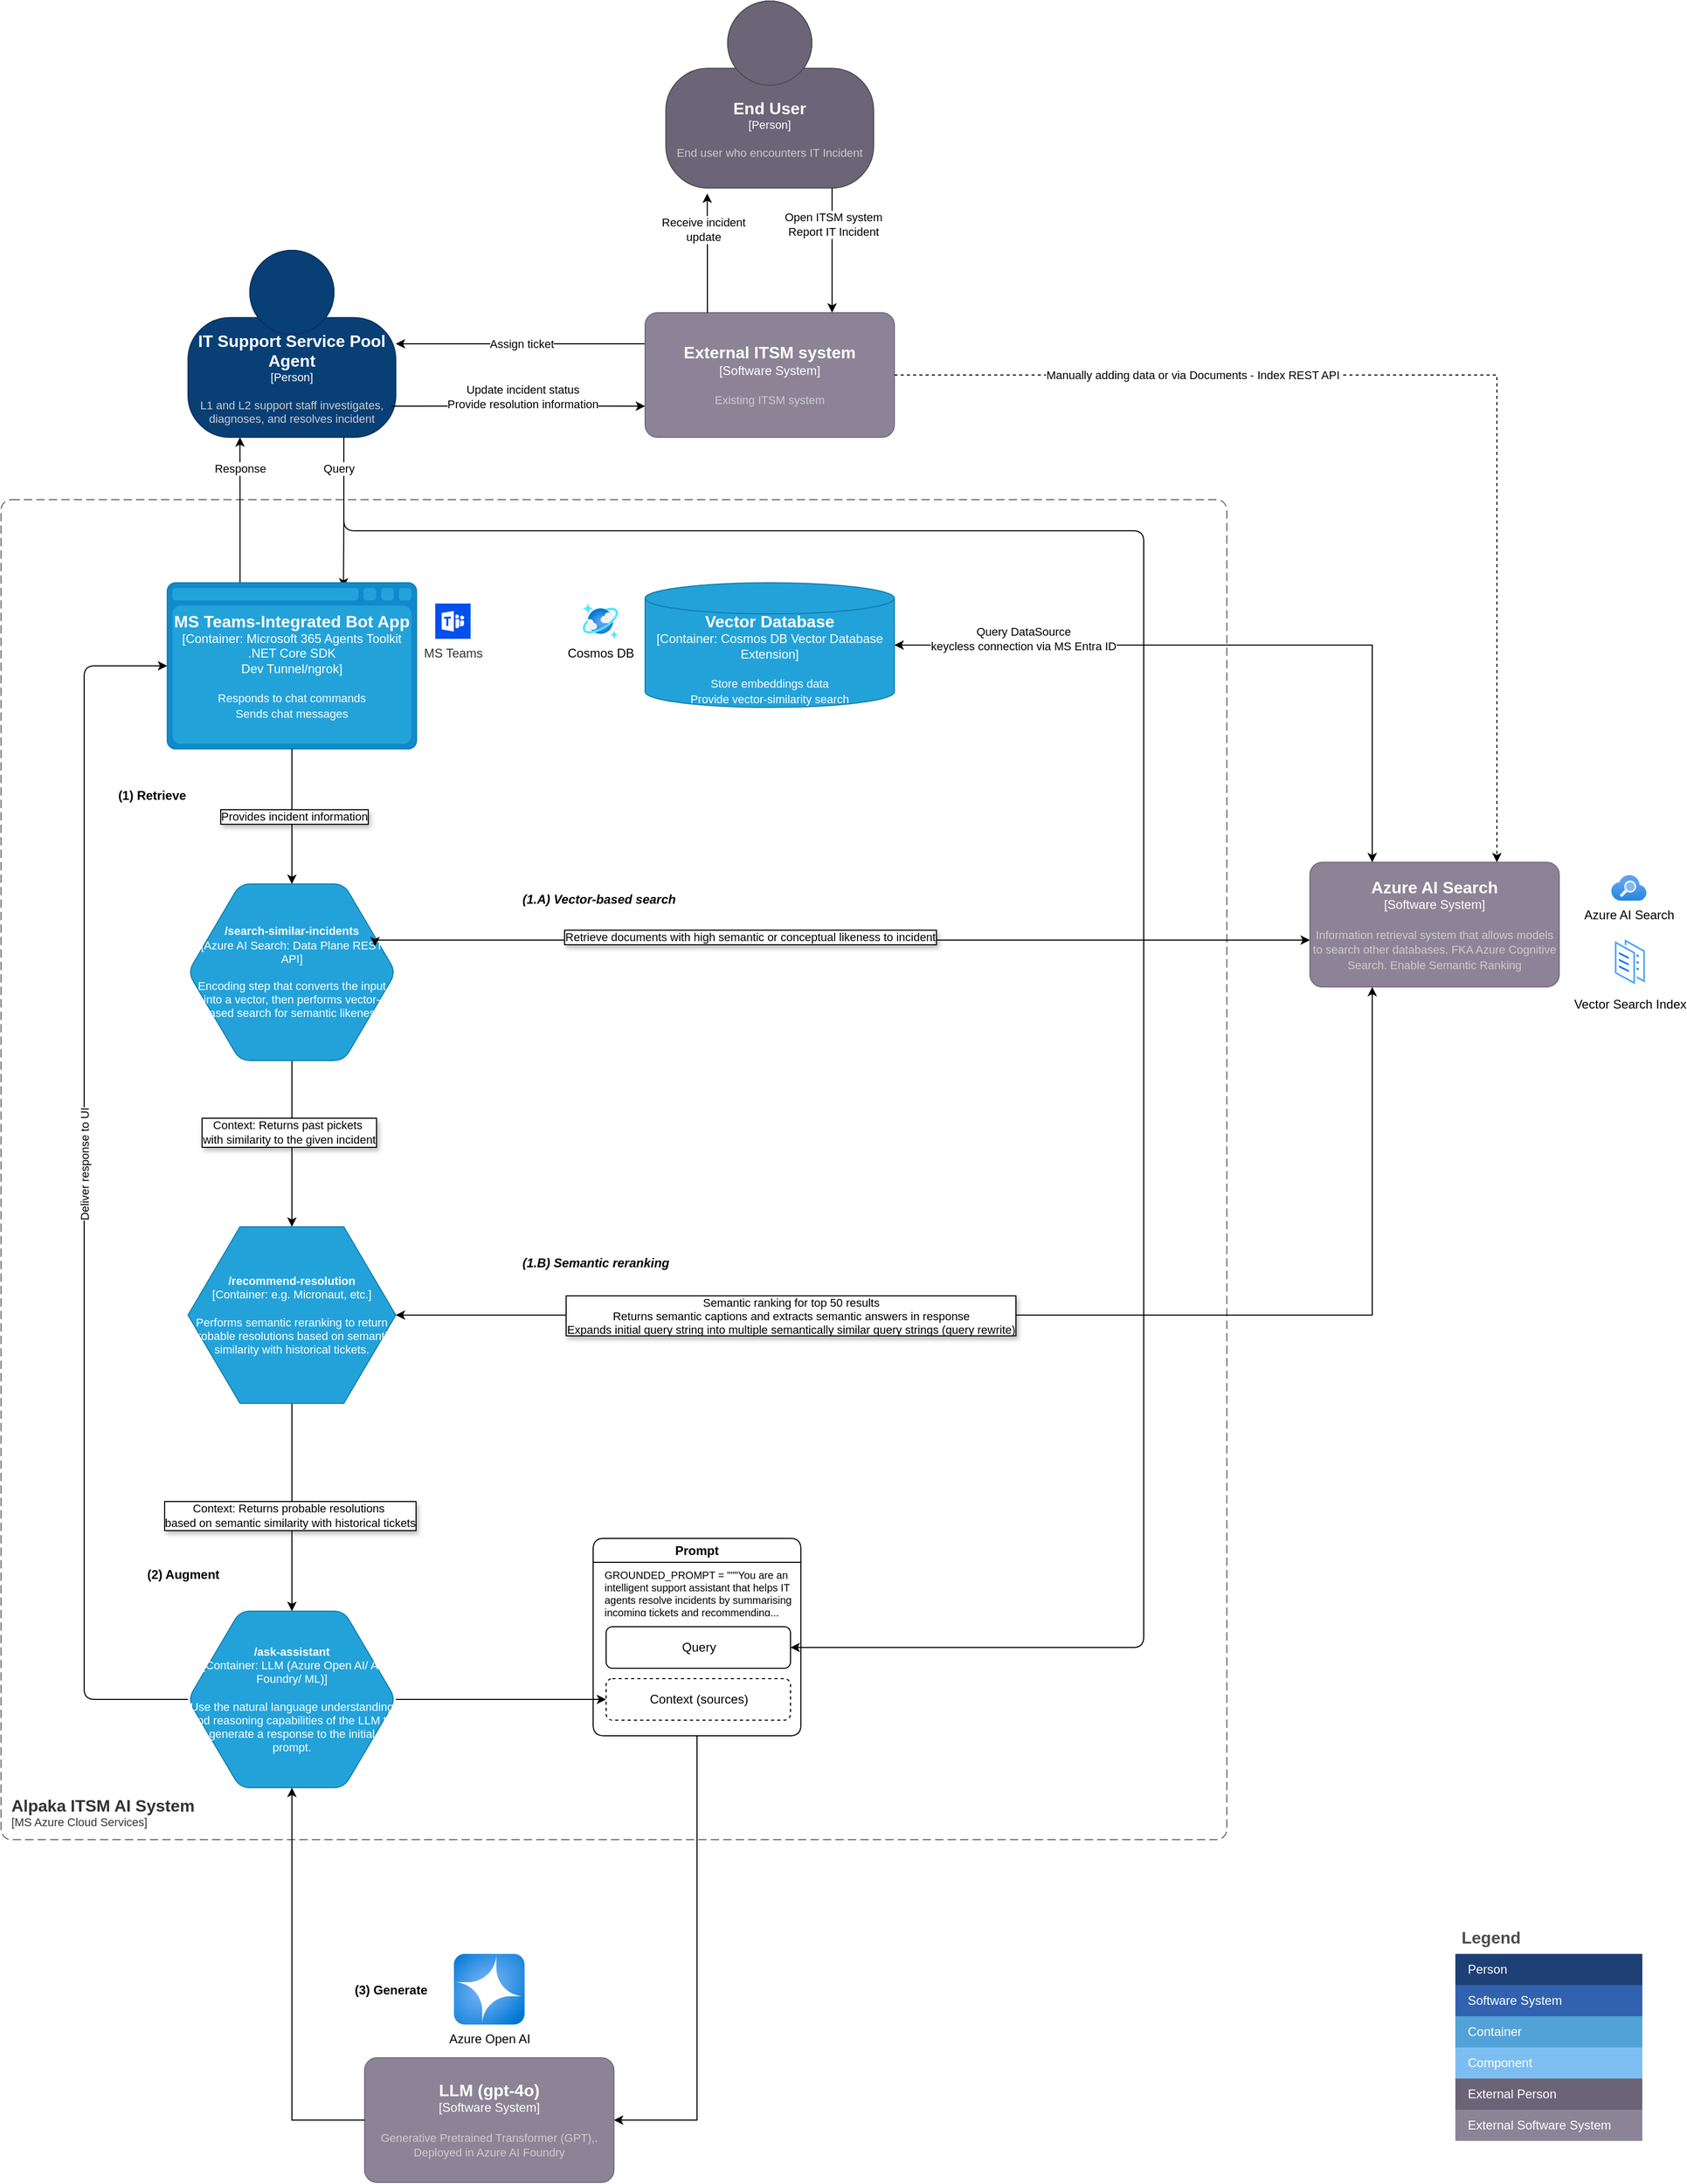 <mxfile version="26.0.16">
  <diagram name="Page-1" id="_qwSPqpQNgEK1Dc-aNBn">
    <mxGraphModel dx="5052" dy="3672" grid="1" gridSize="10" guides="1" tooltips="1" connect="1" arrows="1" fold="1" page="1" pageScale="1" pageWidth="850" pageHeight="1100" math="0" shadow="0">
      <root>
        <mxCell id="0" />
        <mxCell id="1" parent="0" />
        <mxCell id="zeCWQxujLAYkaSgdcuHu-85" style="edgeStyle=orthogonalEdgeStyle;rounded=1;orthogonalLoop=1;jettySize=auto;html=1;exitX=0.75;exitY=1;exitDx=0;exitDy=0;exitPerimeter=0;entryX=1;entryY=0.5;entryDx=0;entryDy=0;curved=0;" edge="1" parent="1" source="7ZpiNb265ts8kYFgGnGn-1" target="zeCWQxujLAYkaSgdcuHu-83">
          <mxGeometry relative="1" as="geometry">
            <Array as="points">
              <mxPoint x="370" y="-530" />
              <mxPoint x="1140" y="-530" />
              <mxPoint x="1140" y="545" />
            </Array>
          </mxGeometry>
        </mxCell>
        <object placeholders="1" c4Name="IT Support Service Pool Agent" c4Type="Person" c4Description="L1 and L2 support staff investigates, diagnoses, and resolves incident" label="&lt;font style=&quot;font-size: 16px&quot;&gt;&lt;b&gt;%c4Name%&lt;/b&gt;&lt;/font&gt;&lt;div&gt;[%c4Type%]&lt;/div&gt;&lt;br&gt;&lt;div&gt;&lt;font style=&quot;font-size: 11px&quot;&gt;&lt;font color=&quot;#cccccc&quot;&gt;%c4Description%&lt;/font&gt;&lt;/div&gt;" id="7ZpiNb265ts8kYFgGnGn-1">
          <mxCell style="html=1;fontSize=11;dashed=0;whiteSpace=wrap;fillColor=#083F75;strokeColor=#06315C;fontColor=#ffffff;shape=mxgraph.c4.person2;align=center;metaEdit=1;points=[[0.5,0,0],[1,0.5,0],[1,0.75,0],[0.75,1,0],[0.5,1,0],[0.25,1,0],[0,0.75,0],[0,0.5,0]];resizable=0;" parent="1" vertex="1">
            <mxGeometry x="220" y="-800" width="200" height="180" as="geometry" />
          </mxCell>
        </object>
        <object placeholders="1" c4Name="End User" c4Type="Person" c4Description="End user who encounters IT Incident" label="&lt;font style=&quot;font-size: 16px&quot;&gt;&lt;b&gt;%c4Name%&lt;/b&gt;&lt;/font&gt;&lt;div&gt;[%c4Type%]&lt;/div&gt;&lt;br&gt;&lt;div&gt;&lt;font style=&quot;font-size: 11px&quot;&gt;&lt;font color=&quot;#cccccc&quot;&gt;%c4Description%&lt;/font&gt;&lt;/div&gt;" id="7ZpiNb265ts8kYFgGnGn-2">
          <mxCell style="html=1;fontSize=11;dashed=0;whiteSpace=wrap;fillColor=#6C6477;strokeColor=#4D4D4D;fontColor=#ffffff;shape=mxgraph.c4.person2;align=center;metaEdit=1;points=[[0.5,0,0],[1,0.5,0],[1,0.75,0],[0.75,1,0],[0.5,1,0],[0.25,1,0],[0,0.75,0],[0,0.5,0]];resizable=0;" parent="1" vertex="1">
            <mxGeometry x="680" y="-1040" width="200" height="180" as="geometry" />
          </mxCell>
        </object>
        <mxCell id="7ZpiNb265ts8kYFgGnGn-3" value="Legend" style="shape=table;startSize=30;container=1;collapsible=0;childLayout=tableLayout;fontSize=16;align=left;verticalAlign=top;fillColor=none;strokeColor=none;fontColor=#4D4D4D;fontStyle=1;spacingLeft=6;spacing=0;resizable=0;" parent="1" vertex="1">
          <mxGeometry x="1440" y="810" width="180" height="210" as="geometry" />
        </mxCell>
        <mxCell id="7ZpiNb265ts8kYFgGnGn-4" value="" style="shape=tableRow;horizontal=0;startSize=0;swimlaneHead=0;swimlaneBody=0;strokeColor=inherit;top=0;left=0;bottom=0;right=0;collapsible=0;dropTarget=0;fillColor=none;points=[[0,0.5],[1,0.5]];portConstraint=eastwest;fontSize=12;" parent="7ZpiNb265ts8kYFgGnGn-3" vertex="1">
          <mxGeometry y="30" width="180" height="30" as="geometry" />
        </mxCell>
        <mxCell id="7ZpiNb265ts8kYFgGnGn-5" value="Person" style="shape=partialRectangle;html=1;whiteSpace=wrap;connectable=0;strokeColor=inherit;overflow=hidden;fillColor=#1E4074;top=0;left=0;bottom=0;right=0;pointerEvents=1;fontSize=12;align=left;fontColor=#FFFFFF;gradientColor=none;spacingLeft=10;spacingRight=4;" parent="7ZpiNb265ts8kYFgGnGn-4" vertex="1">
          <mxGeometry width="180" height="30" as="geometry">
            <mxRectangle width="180" height="30" as="alternateBounds" />
          </mxGeometry>
        </mxCell>
        <mxCell id="7ZpiNb265ts8kYFgGnGn-6" value="" style="shape=tableRow;horizontal=0;startSize=0;swimlaneHead=0;swimlaneBody=0;strokeColor=inherit;top=0;left=0;bottom=0;right=0;collapsible=0;dropTarget=0;fillColor=none;points=[[0,0.5],[1,0.5]];portConstraint=eastwest;fontSize=12;" parent="7ZpiNb265ts8kYFgGnGn-3" vertex="1">
          <mxGeometry y="60" width="180" height="30" as="geometry" />
        </mxCell>
        <mxCell id="7ZpiNb265ts8kYFgGnGn-7" value="Software System" style="shape=partialRectangle;html=1;whiteSpace=wrap;connectable=0;strokeColor=inherit;overflow=hidden;fillColor=#3162AF;top=0;left=0;bottom=0;right=0;pointerEvents=1;fontSize=12;align=left;fontColor=#FFFFFF;gradientColor=none;spacingLeft=10;spacingRight=4;" parent="7ZpiNb265ts8kYFgGnGn-6" vertex="1">
          <mxGeometry width="180" height="30" as="geometry">
            <mxRectangle width="180" height="30" as="alternateBounds" />
          </mxGeometry>
        </mxCell>
        <mxCell id="7ZpiNb265ts8kYFgGnGn-8" value="" style="shape=tableRow;horizontal=0;startSize=0;swimlaneHead=0;swimlaneBody=0;strokeColor=inherit;top=0;left=0;bottom=0;right=0;collapsible=0;dropTarget=0;fillColor=none;points=[[0,0.5],[1,0.5]];portConstraint=eastwest;fontSize=12;" parent="7ZpiNb265ts8kYFgGnGn-3" vertex="1">
          <mxGeometry y="90" width="180" height="30" as="geometry" />
        </mxCell>
        <mxCell id="7ZpiNb265ts8kYFgGnGn-9" value="Container" style="shape=partialRectangle;html=1;whiteSpace=wrap;connectable=0;strokeColor=inherit;overflow=hidden;fillColor=#52a2d8;top=0;left=0;bottom=0;right=0;pointerEvents=1;fontSize=12;align=left;fontColor=#FFFFFF;gradientColor=none;spacingLeft=10;spacingRight=4;" parent="7ZpiNb265ts8kYFgGnGn-8" vertex="1">
          <mxGeometry width="180" height="30" as="geometry">
            <mxRectangle width="180" height="30" as="alternateBounds" />
          </mxGeometry>
        </mxCell>
        <mxCell id="7ZpiNb265ts8kYFgGnGn-10" value="" style="shape=tableRow;horizontal=0;startSize=0;swimlaneHead=0;swimlaneBody=0;strokeColor=inherit;top=0;left=0;bottom=0;right=0;collapsible=0;dropTarget=0;fillColor=none;points=[[0,0.5],[1,0.5]];portConstraint=eastwest;fontSize=12;" parent="7ZpiNb265ts8kYFgGnGn-3" vertex="1">
          <mxGeometry y="120" width="180" height="30" as="geometry" />
        </mxCell>
        <mxCell id="7ZpiNb265ts8kYFgGnGn-11" value="Component" style="shape=partialRectangle;html=1;whiteSpace=wrap;connectable=0;strokeColor=inherit;overflow=hidden;fillColor=#7dbef2;top=0;left=0;bottom=0;right=0;pointerEvents=1;fontSize=12;align=left;fontColor=#FFFFFF;gradientColor=none;spacingLeft=10;spacingRight=4;" parent="7ZpiNb265ts8kYFgGnGn-10" vertex="1">
          <mxGeometry width="180" height="30" as="geometry">
            <mxRectangle width="180" height="30" as="alternateBounds" />
          </mxGeometry>
        </mxCell>
        <mxCell id="7ZpiNb265ts8kYFgGnGn-12" value="" style="shape=tableRow;horizontal=0;startSize=0;swimlaneHead=0;swimlaneBody=0;strokeColor=inherit;top=0;left=0;bottom=0;right=0;collapsible=0;dropTarget=0;fillColor=none;points=[[0,0.5],[1,0.5]];portConstraint=eastwest;fontSize=12;" parent="7ZpiNb265ts8kYFgGnGn-3" vertex="1">
          <mxGeometry y="150" width="180" height="30" as="geometry" />
        </mxCell>
        <mxCell id="7ZpiNb265ts8kYFgGnGn-13" value="External Person" style="shape=partialRectangle;html=1;whiteSpace=wrap;connectable=0;strokeColor=inherit;overflow=hidden;fillColor=#6b6477;top=0;left=0;bottom=0;right=0;pointerEvents=1;fontSize=12;align=left;fontColor=#FFFFFF;gradientColor=none;spacingLeft=10;spacingRight=4;" parent="7ZpiNb265ts8kYFgGnGn-12" vertex="1">
          <mxGeometry width="180" height="30" as="geometry">
            <mxRectangle width="180" height="30" as="alternateBounds" />
          </mxGeometry>
        </mxCell>
        <mxCell id="7ZpiNb265ts8kYFgGnGn-14" value="" style="shape=tableRow;horizontal=0;startSize=0;swimlaneHead=0;swimlaneBody=0;strokeColor=inherit;top=0;left=0;bottom=0;right=0;collapsible=0;dropTarget=0;fillColor=none;points=[[0,0.5],[1,0.5]];portConstraint=eastwest;fontSize=12;" parent="7ZpiNb265ts8kYFgGnGn-3" vertex="1">
          <mxGeometry y="180" width="180" height="30" as="geometry" />
        </mxCell>
        <mxCell id="7ZpiNb265ts8kYFgGnGn-15" value="External Software System" style="shape=partialRectangle;html=1;whiteSpace=wrap;connectable=0;strokeColor=inherit;overflow=hidden;fillColor=#8b8496;top=0;left=0;bottom=0;right=0;pointerEvents=1;fontSize=12;align=left;fontColor=#FFFFFF;gradientColor=none;spacingLeft=10;spacingRight=4;" parent="7ZpiNb265ts8kYFgGnGn-14" vertex="1">
          <mxGeometry width="180" height="30" as="geometry">
            <mxRectangle width="180" height="30" as="alternateBounds" />
          </mxGeometry>
        </mxCell>
        <object placeholders="1" c4Name="Alpaka ITSM AI System" c4Type="SystemScopeBoundary" c4Application="MS Azure Cloud Services" label="&lt;font style=&quot;font-size: 16px&quot;&gt;&lt;b&gt;&lt;div style=&quot;text-align: left&quot;&gt;%c4Name%&lt;/div&gt;&lt;/b&gt;&lt;/font&gt;&lt;div style=&quot;text-align: left&quot;&gt;[%c4Application%]&lt;/div&gt;" id="7ZpiNb265ts8kYFgGnGn-17">
          <mxCell style="rounded=1;fontSize=11;whiteSpace=wrap;html=1;dashed=1;arcSize=20;fillColor=none;strokeColor=#666666;fontColor=#333333;labelBackgroundColor=none;align=left;verticalAlign=bottom;labelBorderColor=none;spacingTop=0;spacing=10;dashPattern=8 4;metaEdit=1;rotatable=0;perimeter=rectanglePerimeter;noLabel=0;labelPadding=0;allowArrows=0;connectable=0;expand=0;recursiveResize=0;editable=1;pointerEvents=0;absoluteArcSize=1;points=[[0.25,0,0],[0.5,0,0],[0.75,0,0],[1,0.25,0],[1,0.5,0],[1,0.75,0],[0.75,1,0],[0.5,1,0],[0.25,1,0],[0,0.75,0],[0,0.5,0],[0,0.25,0]];" parent="1" vertex="1">
            <mxGeometry x="40" y="-560" width="1180" height="1290" as="geometry" />
          </mxCell>
        </object>
        <mxCell id="zeCWQxujLAYkaSgdcuHu-9" style="edgeStyle=orthogonalEdgeStyle;rounded=0;orthogonalLoop=1;jettySize=auto;html=1;exitX=0;exitY=0.25;exitDx=0;exitDy=0;exitPerimeter=0;" edge="1" parent="1" source="7ZpiNb265ts8kYFgGnGn-18" target="7ZpiNb265ts8kYFgGnGn-1">
          <mxGeometry relative="1" as="geometry" />
        </mxCell>
        <mxCell id="zeCWQxujLAYkaSgdcuHu-11" value="Assign ticket" style="edgeLabel;html=1;align=center;verticalAlign=middle;resizable=0;points=[];" vertex="1" connectable="0" parent="zeCWQxujLAYkaSgdcuHu-9">
          <mxGeometry x="-0.347" y="1" relative="1" as="geometry">
            <mxPoint x="-41" y="-1" as="offset" />
          </mxGeometry>
        </mxCell>
        <object placeholders="1" c4Name="External ITSM system" c4Type="Software System" c4Description="Existing ITSM system" label="&lt;font style=&quot;font-size: 16px&quot;&gt;&lt;b&gt;%c4Name%&lt;/b&gt;&lt;/font&gt;&lt;div&gt;[%c4Type%]&lt;/div&gt;&lt;br&gt;&lt;div&gt;&lt;font style=&quot;font-size: 11px&quot;&gt;&lt;font color=&quot;#cccccc&quot;&gt;%c4Description%&lt;/font&gt;&lt;/div&gt;" id="7ZpiNb265ts8kYFgGnGn-18">
          <mxCell style="rounded=1;whiteSpace=wrap;html=1;labelBackgroundColor=none;fillColor=#8C8496;fontColor=#ffffff;align=center;arcSize=10;strokeColor=#736782;metaEdit=1;resizable=0;points=[[0.25,0,0],[0.5,0,0],[0.75,0,0],[1,0.25,0],[1,0.5,0],[1,0.75,0],[0.75,1,0],[0.5,1,0],[0.25,1,0],[0,0.75,0],[0,0.5,0],[0,0.25,0]];" parent="1" vertex="1">
            <mxGeometry x="660" y="-740" width="240" height="120" as="geometry" />
          </mxCell>
        </object>
        <mxCell id="zeCWQxujLAYkaSgdcuHu-123" style="edgeStyle=orthogonalEdgeStyle;rounded=0;orthogonalLoop=1;jettySize=auto;html=1;" edge="1" parent="1" source="7ZpiNb265ts8kYFgGnGn-23" target="7ZpiNb265ts8kYFgGnGn-25">
          <mxGeometry relative="1" as="geometry" />
        </mxCell>
        <mxCell id="zeCWQxujLAYkaSgdcuHu-124" value="Context: Returns past pickets&amp;nbsp;&lt;br&gt;with similarity to the given incident" style="edgeLabel;align=center;verticalAlign=middle;resizable=0;points=[];labelBorderColor=default;spacing=0;labelPadding=0;html=1;spacingTop=0;textShadow=1;" vertex="1" connectable="0" parent="zeCWQxujLAYkaSgdcuHu-123">
          <mxGeometry x="-0.146" y="-3" relative="1" as="geometry">
            <mxPoint as="offset" />
          </mxGeometry>
        </mxCell>
        <object placeholders="1" c4Name="/search-similar-incidents" c4Type="Azure AI Search" c4Technology="Data Plane REST API" c4Description="Encoding step that converts the input into a vector, then performs vector-based search for semantic likeness" label="&lt;font&gt;&lt;b&gt;%c4Name%&lt;/b&gt;&lt;/font&gt;&lt;div&gt;[%c4Type%:&amp;nbsp;%c4Technology%]&lt;/div&gt;&lt;br&gt;&lt;div&gt;&lt;font&gt;&lt;font&gt;%c4Description%&lt;/font&gt;&lt;/font&gt;&lt;/div&gt;" id="7ZpiNb265ts8kYFgGnGn-23">
          <mxCell style="shape=hexagon;size=50;perimeter=hexagonPerimeter2;whiteSpace=wrap;html=1;fixedSize=1;rounded=1;labelBackgroundColor=none;fillColor=#23A2D9;fontSize=11;fontColor=#FFFFFF;align=center;strokeColor=#0E7DAD;metaEdit=1;points=[[0.5,0,0],[1,0.25,0],[1,0.5,0],[1,0.75,0],[0.5,1,0],[0,0.75,0],[0,0.5,0],[0,0.25,0]];resizable=0;fixedWidth=0;spacing=2;" parent="1" vertex="1">
            <mxGeometry x="220" y="-190" width="200" height="170" as="geometry" />
          </mxCell>
        </object>
        <mxCell id="zeCWQxujLAYkaSgdcuHu-131" style="edgeStyle=orthogonalEdgeStyle;rounded=0;orthogonalLoop=1;jettySize=auto;html=1;" edge="1" parent="1" source="7ZpiNb265ts8kYFgGnGn-24" target="zeCWQxujLAYkaSgdcuHu-84">
          <mxGeometry relative="1" as="geometry" />
        </mxCell>
        <object placeholders="1" c4Name="/ask-assistant" c4Type="Container" c4Technology="LLM (Azure Open AI/ AI Foundry/ ML)" c4Description="Use the natural language understanding and reasoning capabilities of the LLM to generate a response to the initial prompt." label="&lt;font&gt;&lt;b&gt;%c4Name%&lt;/b&gt;&lt;/font&gt;&lt;div&gt;[%c4Type%:&amp;nbsp;%c4Technology%]&lt;/div&gt;&lt;br&gt;&lt;div&gt;&lt;font&gt;&lt;font&gt;%c4Description%&lt;/font&gt;&lt;/font&gt;&lt;/div&gt;" id="7ZpiNb265ts8kYFgGnGn-24">
          <mxCell style="shape=hexagon;size=50;perimeter=hexagonPerimeter2;whiteSpace=wrap;html=1;fixedSize=1;rounded=1;labelBackgroundColor=none;fillColor=#23A2D9;fontSize=11;fontColor=#FFFFFF;align=center;strokeColor=#0E7DAD;metaEdit=1;points=[[0.5,0,0],[1,0.25,0],[1,0.5,0],[1,0.75,0],[0.5,1,0],[0,0.75,0],[0,0.5,0],[0,0.25,0]];resizable=0;" parent="1" vertex="1">
            <mxGeometry x="220" y="510" width="200" height="170" as="geometry" />
          </mxCell>
        </object>
        <mxCell id="zeCWQxujLAYkaSgdcuHu-125" style="edgeStyle=orthogonalEdgeStyle;rounded=0;orthogonalLoop=1;jettySize=auto;html=1;entryX=0.5;entryY=0;entryDx=0;entryDy=0;entryPerimeter=0;" edge="1" parent="1" source="7ZpiNb265ts8kYFgGnGn-25" target="7ZpiNb265ts8kYFgGnGn-24">
          <mxGeometry relative="1" as="geometry">
            <mxPoint x="320" y="400.0" as="targetPoint" />
          </mxGeometry>
        </mxCell>
        <mxCell id="zeCWQxujLAYkaSgdcuHu-167" value="Context: Returns probable resolutions&amp;nbsp;&lt;div&gt;based on semantic similarity with historical tickets&lt;/div&gt;" style="edgeLabel;html=1;align=center;verticalAlign=middle;resizable=0;points=[];labelBorderColor=default;textShadow=1;" vertex="1" connectable="0" parent="zeCWQxujLAYkaSgdcuHu-125">
          <mxGeometry x="0.082" y="-2" relative="1" as="geometry">
            <mxPoint as="offset" />
          </mxGeometry>
        </mxCell>
        <object placeholders="1" c4Name="/recommend-resolution" c4Type="Container" c4Technology="e.g. Micronaut, etc." c4Description="Performs semantic reranking to return probable resolutions based on semantic similarity with historical tickets." label="&lt;font&gt;&lt;b&gt;%c4Name%&lt;/b&gt;&lt;/font&gt;&lt;div&gt;[%c4Type%:&amp;nbsp;%c4Technology%]&lt;/div&gt;&lt;br&gt;&lt;div&gt;&lt;font&gt;&lt;font&gt;%c4Description%&lt;/font&gt;&lt;/font&gt;&lt;/div&gt;" id="7ZpiNb265ts8kYFgGnGn-25">
          <mxCell style="shape=hexagon;size=50;perimeter=hexagonPerimeter2;whiteSpace=wrap;html=1;fixedSize=1;rounded=1;labelBackgroundColor=none;fillColor=#23A2D9;fontSize=11;fontColor=#FFFFFF;align=center;strokeColor=#0E7DAD;metaEdit=1;points=[[0.5,0,0],[1,0.25,0],[1,0.5,0],[1,0.75,0],[0.5,1,0],[0,0.75,0],[0,0.5,0],[0,0.25,0]];resizable=0;arcSize=0;" parent="1" vertex="1">
            <mxGeometry x="220" y="140" width="200" height="170" as="geometry" />
          </mxCell>
        </object>
        <mxCell id="zeCWQxujLAYkaSgdcuHu-10" style="edgeStyle=orthogonalEdgeStyle;rounded=0;orthogonalLoop=1;jettySize=auto;html=1;exitX=0.98;exitY=0.833;exitDx=0;exitDy=0;exitPerimeter=0;entryX=0;entryY=0.75;entryDx=0;entryDy=0;entryPerimeter=0;" edge="1" parent="1" source="7ZpiNb265ts8kYFgGnGn-1" target="7ZpiNb265ts8kYFgGnGn-18">
          <mxGeometry relative="1" as="geometry" />
        </mxCell>
        <mxCell id="zeCWQxujLAYkaSgdcuHu-12" value="Update incident status&lt;div&gt;Provide resolution information&lt;/div&gt;" style="edgeLabel;html=1;align=center;verticalAlign=middle;resizable=0;points=[];" vertex="1" connectable="0" parent="zeCWQxujLAYkaSgdcuHu-10">
          <mxGeometry x="0.138" y="1" relative="1" as="geometry">
            <mxPoint x="-13" y="-8" as="offset" />
          </mxGeometry>
        </mxCell>
        <mxCell id="zeCWQxujLAYkaSgdcuHu-33" style="edgeStyle=orthogonalEdgeStyle;rounded=0;orthogonalLoop=1;jettySize=auto;html=1;exitX=0.25;exitY=0;exitDx=0;exitDy=0;exitPerimeter=0;entryX=0.199;entryY=1.029;entryDx=0;entryDy=0;entryPerimeter=0;" edge="1" parent="1" source="7ZpiNb265ts8kYFgGnGn-18" target="7ZpiNb265ts8kYFgGnGn-2">
          <mxGeometry relative="1" as="geometry" />
        </mxCell>
        <mxCell id="zeCWQxujLAYkaSgdcuHu-34" value="Receive incident&lt;div&gt;update&lt;/div&gt;" style="edgeLabel;html=1;align=center;verticalAlign=middle;resizable=0;points=[];" vertex="1" connectable="0" parent="zeCWQxujLAYkaSgdcuHu-33">
          <mxGeometry x="0.243" y="1" relative="1" as="geometry">
            <mxPoint x="-3" y="-9" as="offset" />
          </mxGeometry>
        </mxCell>
        <mxCell id="zeCWQxujLAYkaSgdcuHu-47" style="edgeStyle=orthogonalEdgeStyle;rounded=0;orthogonalLoop=1;jettySize=auto;html=1;entryX=0.25;entryY=1;entryDx=0;entryDy=0;entryPerimeter=0;exitX=0.292;exitY=0.013;exitDx=0;exitDy=0;exitPerimeter=0;" edge="1" parent="1" source="zeCWQxujLAYkaSgdcuHu-46" target="7ZpiNb265ts8kYFgGnGn-1">
          <mxGeometry relative="1" as="geometry">
            <mxPoint x="270" y="-629" as="sourcePoint" />
            <Array as="points" />
          </mxGeometry>
        </mxCell>
        <mxCell id="zeCWQxujLAYkaSgdcuHu-50" value="Response" style="edgeLabel;html=1;align=center;verticalAlign=middle;resizable=0;points=[];" vertex="1" connectable="0" parent="zeCWQxujLAYkaSgdcuHu-47">
          <mxGeometry x="0.049" relative="1" as="geometry">
            <mxPoint y="-38" as="offset" />
          </mxGeometry>
        </mxCell>
        <mxCell id="zeCWQxujLAYkaSgdcuHu-48" style="edgeStyle=orthogonalEdgeStyle;rounded=0;orthogonalLoop=1;jettySize=auto;html=1;exitX=0.75;exitY=1;exitDx=0;exitDy=0;exitPerimeter=0;entryX=0.707;entryY=0.029;entryDx=0;entryDy=0;entryPerimeter=0;" edge="1" parent="1" source="7ZpiNb265ts8kYFgGnGn-1" target="zeCWQxujLAYkaSgdcuHu-46">
          <mxGeometry relative="1" as="geometry" />
        </mxCell>
        <mxCell id="zeCWQxujLAYkaSgdcuHu-49" value="Query" style="edgeLabel;html=1;align=center;verticalAlign=middle;resizable=0;points=[];" vertex="1" connectable="0" parent="zeCWQxujLAYkaSgdcuHu-48">
          <mxGeometry x="-0.199" y="1" relative="1" as="geometry">
            <mxPoint x="-6" y="-28" as="offset" />
          </mxGeometry>
        </mxCell>
        <mxCell id="zeCWQxujLAYkaSgdcuHu-54" value="(2&lt;span style=&quot;background-color: transparent; color: light-dark(rgb(0, 0, 0), rgb(255, 255, 255));&quot;&gt;) Augment&lt;/span&gt;" style="text;html=1;align=center;verticalAlign=middle;resizable=0;points=[];autosize=1;strokeColor=none;fillColor=none;fontStyle=1" vertex="1" parent="1">
          <mxGeometry x="170" y="460" width="90" height="30" as="geometry" />
        </mxCell>
        <mxCell id="zeCWQxujLAYkaSgdcuHu-55" value="(3) Generate" style="text;html=1;align=center;verticalAlign=middle;resizable=0;points=[];autosize=1;strokeColor=none;fillColor=none;fontStyle=1" vertex="1" parent="1">
          <mxGeometry x="370" y="860" width="90" height="30" as="geometry" />
        </mxCell>
        <mxCell id="zeCWQxujLAYkaSgdcuHu-56" value="(1) Retrieve" style="text;html=1;align=center;verticalAlign=middle;resizable=0;points=[];autosize=1;strokeColor=none;fillColor=none;fontStyle=1;fontSize=12;" vertex="1" parent="1">
          <mxGeometry x="140" y="-290" width="90" height="30" as="geometry" />
        </mxCell>
        <mxCell id="zeCWQxujLAYkaSgdcuHu-78" value="" style="group" vertex="1" connectable="0" parent="1">
          <mxGeometry x="1300" y="-300" width="310" height="209.12" as="geometry" />
        </mxCell>
        <object placeholders="1" c4Name="Azure AI Search" c4Type="Software System" c4Description="Information retrieval system that allows models to search other databases. FKA Azure Cognitive Search. Enable Semantic Ranking" label="&lt;font style=&quot;font-size: 16px&quot;&gt;&lt;b&gt;%c4Name%&lt;/b&gt;&lt;/font&gt;&lt;div&gt;[%c4Type%]&lt;/div&gt;&lt;br&gt;&lt;div&gt;&lt;font style=&quot;font-size: 11px&quot;&gt;&lt;font color=&quot;#cccccc&quot;&gt;%c4Description%&lt;/font&gt;&lt;/div&gt;" FKA="Azure Cognitive Search" id="zeCWQxujLAYkaSgdcuHu-76">
          <mxCell style="rounded=1;whiteSpace=wrap;html=1;labelBackgroundColor=none;fillColor=#8C8496;fontColor=#ffffff;align=center;arcSize=10;strokeColor=#736782;metaEdit=1;resizable=0;points=[[0.25,0,0],[0.5,0,0],[0.75,0,0],[1,0.25,0],[1,0.5,0],[1,0.75,0],[0.75,1,0],[0.5,1,0],[0.25,1,0],[0,0.75,0],[0,0.5,0],[0,0.25,0]];" vertex="1" parent="zeCWQxujLAYkaSgdcuHu-78">
            <mxGeometry y="89.12" width="240" height="120" as="geometry" />
          </mxCell>
        </object>
        <mxCell id="zeCWQxujLAYkaSgdcuHu-61" value="Azure AI Search" style="image;aspect=fixed;html=1;points=[];align=center;fontSize=12;image=img/lib/azure2/app_services/Search_Services.svg;fillColor=light-dark(rgba(0, 0, 0, 0), #d4d4ff);" vertex="1" parent="zeCWQxujLAYkaSgdcuHu-78">
          <mxGeometry x="290" y="101.52" width="34" height="24.56" as="geometry" />
        </mxCell>
        <mxCell id="zeCWQxujLAYkaSgdcuHu-194" value="Vector Search Index" style="image;aspect=fixed;perimeter=ellipsePerimeter;html=1;align=center;shadow=0;dashed=0;spacingTop=3;image=img/lib/active_directory/documents.svg;" vertex="1" parent="zeCWQxujLAYkaSgdcuHu-78">
          <mxGeometry x="292" y="160.64" width="32" height="48.48" as="geometry" />
        </mxCell>
        <mxCell id="zeCWQxujLAYkaSgdcuHu-94" style="edgeStyle=orthogonalEdgeStyle;rounded=1;orthogonalLoop=1;jettySize=auto;html=1;entryX=0;entryY=0.5;entryDx=0;entryDy=0;entryPerimeter=0;curved=0;" edge="1" parent="1" source="7ZpiNb265ts8kYFgGnGn-24" target="zeCWQxujLAYkaSgdcuHu-46">
          <mxGeometry relative="1" as="geometry">
            <Array as="points">
              <mxPoint x="120" y="595" />
              <mxPoint x="120" y="-400" />
            </Array>
          </mxGeometry>
        </mxCell>
        <mxCell id="zeCWQxujLAYkaSgdcuHu-126" value="Deliver response to UI" style="edgeLabel;html=1;align=center;verticalAlign=middle;resizable=0;points=[];rotation=-90;" vertex="1" connectable="0" parent="zeCWQxujLAYkaSgdcuHu-94">
          <mxGeometry x="-0.151" y="4" relative="1" as="geometry">
            <mxPoint x="4" y="-116" as="offset" />
          </mxGeometry>
        </mxCell>
        <mxCell id="zeCWQxujLAYkaSgdcuHu-99" value="" style="group" vertex="1" connectable="0" parent="1">
          <mxGeometry x="390" y="840" width="240" height="220" as="geometry" />
        </mxCell>
        <mxCell id="zeCWQxujLAYkaSgdcuHu-60" value="Azure Open AI" style="image;aspect=fixed;html=1;points=[];align=center;fontSize=12;image=img/lib/azure2/ai_machine_learning/Azure_OpenAI.svg;" vertex="1" parent="zeCWQxujLAYkaSgdcuHu-99">
          <mxGeometry x="86" width="68" height="68" as="geometry" />
        </mxCell>
        <object placeholders="1" c4Name="LLM (gpt-4o)" c4Type="Software System" c4Description="Generative Pretrained Transformer (GPT),. Deployed in Azure AI Foundry" label="&lt;font style=&quot;font-size: 16px&quot;&gt;&lt;b&gt;%c4Name%&lt;/b&gt;&lt;/font&gt;&lt;div&gt;[%c4Type%]&lt;/div&gt;&lt;br&gt;&lt;div&gt;&lt;font style=&quot;font-size: 11px&quot;&gt;&lt;font color=&quot;#cccccc&quot;&gt;%c4Description%&lt;/font&gt;&lt;/div&gt;" id="zeCWQxujLAYkaSgdcuHu-98">
          <mxCell style="rounded=1;whiteSpace=wrap;html=1;labelBackgroundColor=none;fillColor=#8C8496;fontColor=#ffffff;align=center;arcSize=10;strokeColor=#736782;metaEdit=1;resizable=0;points=[[0.25,0,0],[0.5,0,0],[0.75,0,0],[1,0.25,0],[1,0.5,0],[1,0.75,0],[0.75,1,0],[0.5,1,0],[0.25,1,0],[0,0.75,0],[0,0.5,0],[0,0.25,0]];" vertex="1" parent="zeCWQxujLAYkaSgdcuHu-99">
            <mxGeometry y="100" width="240" height="120" as="geometry" />
          </mxCell>
        </object>
        <mxCell id="zeCWQxujLAYkaSgdcuHu-110" value="(1.A) Vector-based search" style="text;html=1;align=left;verticalAlign=middle;resizable=0;points=[];autosize=1;strokeColor=none;fillColor=none;fontStyle=3" vertex="1" parent="1">
          <mxGeometry x="540" y="-190" width="160" height="30" as="geometry" />
        </mxCell>
        <mxCell id="zeCWQxujLAYkaSgdcuHu-86" value="" style="group;textShadow=1;" vertex="1" connectable="0" parent="1">
          <mxGeometry x="610" y="440" width="200" height="200" as="geometry" />
        </mxCell>
        <mxCell id="zeCWQxujLAYkaSgdcuHu-95" value="" style="group" vertex="1" connectable="0" parent="zeCWQxujLAYkaSgdcuHu-86">
          <mxGeometry width="200" height="200" as="geometry" />
        </mxCell>
        <mxCell id="zeCWQxujLAYkaSgdcuHu-53" value="Prompt" style="swimlane;whiteSpace=wrap;html=1;rounded=1;" vertex="1" parent="zeCWQxujLAYkaSgdcuHu-95">
          <mxGeometry width="200" height="190" as="geometry">
            <mxRectangle x="980" y="140" width="80" height="30" as="alternateBounds" />
          </mxGeometry>
        </mxCell>
        <mxCell id="zeCWQxujLAYkaSgdcuHu-109" value="" style="group" vertex="1" connectable="0" parent="zeCWQxujLAYkaSgdcuHu-53">
          <mxGeometry x="10" y="25" width="180" height="150" as="geometry" />
        </mxCell>
        <mxCell id="zeCWQxujLAYkaSgdcuHu-83" value="Query" style="rounded=1;whiteSpace=wrap;html=1;" vertex="1" parent="zeCWQxujLAYkaSgdcuHu-109">
          <mxGeometry x="2.5" y="60" width="177.5" height="40" as="geometry" />
        </mxCell>
        <mxCell id="zeCWQxujLAYkaSgdcuHu-84" value="Context (sources)" style="rounded=1;whiteSpace=wrap;html=1;dashed=1;" vertex="1" parent="zeCWQxujLAYkaSgdcuHu-109">
          <mxGeometry x="2.5" y="110" width="177.5" height="40" as="geometry" />
        </mxCell>
        <mxCell id="zeCWQxujLAYkaSgdcuHu-108" value="GROUNDED_PROMPT = &quot;&quot;&quot;You are an intelligent support assistant that helps IT agents resolve incidents by summarising incoming tickets and recommending..." style="text;whiteSpace=wrap;overflow=hidden;rounded=0;fontSize=10;fontStyle=0;spacing=0;" vertex="1" parent="zeCWQxujLAYkaSgdcuHu-53">
          <mxGeometry x="11.25" y="25" width="180" height="45" as="geometry" />
        </mxCell>
        <mxCell id="zeCWQxujLAYkaSgdcuHu-116" style="edgeStyle=orthogonalEdgeStyle;rounded=0;orthogonalLoop=1;jettySize=auto;html=1;exitX=0.8;exitY=1;exitDx=0;exitDy=0;exitPerimeter=0;entryX=0.75;entryY=0;entryDx=0;entryDy=0;entryPerimeter=0;" edge="1" parent="1" source="7ZpiNb265ts8kYFgGnGn-2" target="7ZpiNb265ts8kYFgGnGn-18">
          <mxGeometry relative="1" as="geometry" />
        </mxCell>
        <mxCell id="zeCWQxujLAYkaSgdcuHu-117" value="Open ITSM system&lt;div&gt;Report IT Incident&lt;/div&gt;" style="edgeLabel;html=1;align=center;verticalAlign=middle;resizable=0;points=[];" vertex="1" connectable="0" parent="zeCWQxujLAYkaSgdcuHu-116">
          <mxGeometry x="0.001" y="-4" relative="1" as="geometry">
            <mxPoint x="5" y="-25" as="offset" />
          </mxGeometry>
        </mxCell>
        <mxCell id="zeCWQxujLAYkaSgdcuHu-127" value="" style="group" vertex="1" connectable="0" parent="1">
          <mxGeometry x="200" y="-480" width="292" height="160" as="geometry" />
        </mxCell>
        <object placeholders="1" c4Name="MS Teams-Integrated Bot App" c4Type="Container" c4Technology="Microsoft 365 Agents Toolkit&#xa;.NET Core SDK&#xa;Dev Tunnel/ngrok" c4Description="Responds to chat commands&#xa;Sends chat messages" label="&lt;font style=&quot;font-size: 16px&quot;&gt;&lt;b&gt;%c4Name%&lt;/b&gt;&lt;/font&gt;&lt;div&gt;[%c4Type%:&amp;nbsp;%c4Technology%]&lt;/div&gt;&lt;br&gt;&lt;div&gt;&lt;font style=&quot;font-size: 11px&quot;&gt;&lt;font&gt;%c4Description%&lt;/font&gt;&lt;/font&gt;&lt;/div&gt;" id="zeCWQxujLAYkaSgdcuHu-46">
          <mxCell style="shape=mxgraph.c4.webBrowserContainer2;whiteSpace=wrap;html=1;boundedLbl=1;rounded=0;labelBackgroundColor=none;strokeColor=#118ACD;fillColor=#23A2D9;strokeColor=#118ACD;strokeColor2=#0E7DAD;fontSize=12;fontColor=#FFFFFF;align=center;metaEdit=1;points=[[0.5,0,0],[1,0.25,0],[1,0.5,0],[1,0.75,0],[0.5,1,0],[0,0.75,0],[0,0.5,0],[0,0.25,0]];resizable=0;" vertex="1" parent="zeCWQxujLAYkaSgdcuHu-127">
            <mxGeometry width="240" height="160" as="geometry" />
          </mxCell>
        </object>
        <mxCell id="zeCWQxujLAYkaSgdcuHu-59" value="MS Teams" style="sketch=0;pointerEvents=1;shadow=0;dashed=0;html=1;strokeColor=#001DBC;fillColor=#0050ef;labelPosition=center;verticalLabelPosition=bottom;verticalAlign=top;align=center;outlineConnect=0;shape=mxgraph.veeam2.microsoft_teams;fontColor=#333333;" vertex="1" parent="zeCWQxujLAYkaSgdcuHu-127">
          <mxGeometry x="258" y="20" width="34" height="34" as="geometry" />
        </mxCell>
        <mxCell id="zeCWQxujLAYkaSgdcuHu-133" style="edgeStyle=orthogonalEdgeStyle;rounded=0;orthogonalLoop=1;jettySize=auto;html=1;entryX=1;entryY=0.5;entryDx=0;entryDy=0;entryPerimeter=0;" edge="1" parent="1" source="zeCWQxujLAYkaSgdcuHu-53" target="zeCWQxujLAYkaSgdcuHu-98">
          <mxGeometry relative="1" as="geometry">
            <Array as="points">
              <mxPoint x="710" y="1000" />
            </Array>
          </mxGeometry>
        </mxCell>
        <mxCell id="zeCWQxujLAYkaSgdcuHu-134" style="edgeStyle=orthogonalEdgeStyle;rounded=0;orthogonalLoop=1;jettySize=auto;html=1;entryX=0.5;entryY=1;entryDx=0;entryDy=0;entryPerimeter=0;exitX=0;exitY=0.5;exitDx=0;exitDy=0;exitPerimeter=0;" edge="1" parent="1" source="zeCWQxujLAYkaSgdcuHu-98" target="7ZpiNb265ts8kYFgGnGn-24">
          <mxGeometry relative="1" as="geometry" />
        </mxCell>
        <mxCell id="zeCWQxujLAYkaSgdcuHu-135" style="edgeStyle=orthogonalEdgeStyle;rounded=0;orthogonalLoop=1;jettySize=auto;html=1;entryX=0.5;entryY=0;entryDx=0;entryDy=0;entryPerimeter=0;" edge="1" parent="1" source="zeCWQxujLAYkaSgdcuHu-46" target="7ZpiNb265ts8kYFgGnGn-23">
          <mxGeometry relative="1" as="geometry">
            <mxPoint x="320" y="-130" as="targetPoint" />
            <Array as="points" />
          </mxGeometry>
        </mxCell>
        <mxCell id="zeCWQxujLAYkaSgdcuHu-147" value="Provides incident information" style="edgeLabel;html=1;align=center;verticalAlign=middle;resizable=0;points=[];labelBorderColor=default;spacing=2;imageWidth=27;textShadow=1;" vertex="1" connectable="0" parent="zeCWQxujLAYkaSgdcuHu-135">
          <mxGeometry x="-0.024" y="2" relative="1" as="geometry">
            <mxPoint y="1" as="offset" />
          </mxGeometry>
        </mxCell>
        <mxCell id="zeCWQxujLAYkaSgdcuHu-152" style="edgeStyle=orthogonalEdgeStyle;rounded=0;orthogonalLoop=1;jettySize=auto;html=1;entryX=1;entryY=0.5;entryDx=0;entryDy=0;entryPerimeter=0;startArrow=classic;startFill=1;exitX=0.25;exitY=0;exitDx=0;exitDy=0;exitPerimeter=0;" edge="1" parent="1" source="zeCWQxujLAYkaSgdcuHu-76" target="zeCWQxujLAYkaSgdcuHu-20">
          <mxGeometry relative="1" as="geometry">
            <mxPoint x="960" y="-239.94" as="sourcePoint" />
            <mxPoint x="630" y="-399.94" as="targetPoint" />
            <Array as="points">
              <mxPoint x="1360" y="-420" />
            </Array>
          </mxGeometry>
        </mxCell>
        <mxCell id="zeCWQxujLAYkaSgdcuHu-175" value="Query DataSource&lt;div&gt;keycless connection via MS Entra ID&lt;/div&gt;" style="edgeLabel;html=1;align=center;verticalAlign=middle;resizable=0;points=[];labelBorderColor=none;textShadow=0;" vertex="1" connectable="0" parent="zeCWQxujLAYkaSgdcuHu-152">
          <mxGeometry x="-0.225" y="1" relative="1" as="geometry">
            <mxPoint x="-286" y="-7" as="offset" />
          </mxGeometry>
        </mxCell>
        <mxCell id="zeCWQxujLAYkaSgdcuHu-171" value="(1.B) Semantic reranking" style="text;html=1;align=left;verticalAlign=middle;resizable=0;points=[];autosize=1;strokeColor=none;fillColor=none;fontStyle=3" vertex="1" parent="1">
          <mxGeometry x="540" y="160" width="160" height="30" as="geometry" />
        </mxCell>
        <mxCell id="zeCWQxujLAYkaSgdcuHu-176" style="edgeStyle=orthogonalEdgeStyle;rounded=0;orthogonalLoop=1;jettySize=auto;html=1;startArrow=classic;startFill=1;exitX=1;exitY=0.5;exitDx=0;exitDy=0;exitPerimeter=0;" edge="1" parent="1" target="zeCWQxujLAYkaSgdcuHu-76">
          <mxGeometry relative="1" as="geometry">
            <mxPoint x="400" y="-130.0" as="sourcePoint" />
            <mxPoint x="1290" y="-175.88" as="targetPoint" />
            <Array as="points">
              <mxPoint x="400" y="-136" />
            </Array>
          </mxGeometry>
        </mxCell>
        <mxCell id="zeCWQxujLAYkaSgdcuHu-177" value="Retrieve documents with high semantic or conceptual likeness to incident" style="edgeLabel;html=1;align=center;verticalAlign=middle;resizable=0;points=[];labelBorderColor=default;textShadow=1;" vertex="1" connectable="0" parent="zeCWQxujLAYkaSgdcuHu-176">
          <mxGeometry x="0.001" y="-3" relative="1" as="geometry">
            <mxPoint x="-87" y="-6" as="offset" />
          </mxGeometry>
        </mxCell>
        <mxCell id="zeCWQxujLAYkaSgdcuHu-178" style="edgeStyle=orthogonalEdgeStyle;rounded=0;orthogonalLoop=1;jettySize=auto;html=1;entryX=0.25;entryY=1;entryDx=0;entryDy=0;entryPerimeter=0;startArrow=classic;startFill=1;" edge="1" parent="1" source="7ZpiNb265ts8kYFgGnGn-25" target="zeCWQxujLAYkaSgdcuHu-76">
          <mxGeometry relative="1" as="geometry">
            <mxPoint x="1180" y="-130" as="targetPoint" />
            <Array as="points">
              <mxPoint x="1360" y="225" />
            </Array>
          </mxGeometry>
        </mxCell>
        <mxCell id="zeCWQxujLAYkaSgdcuHu-179" value="Semantic ranking for top 50 results&#xa;Returns semantic captions and extracts semantic answers in response&#xa;Expands initial query string into multiple semantically similar query strings (query rewrite)" style="edgeLabel;align=center;verticalAlign=middle;resizable=0;points=[];labelBorderColor=default;textShadow=1;" vertex="1" connectable="0" parent="zeCWQxujLAYkaSgdcuHu-178">
          <mxGeometry x="-0.413" y="-1" relative="1" as="geometry">
            <mxPoint x="12" y="-1" as="offset" />
          </mxGeometry>
        </mxCell>
        <mxCell id="zeCWQxujLAYkaSgdcuHu-185" value="" style="group" vertex="1" connectable="0" parent="1">
          <mxGeometry x="600" y="-580" width="374" height="220.0" as="geometry" />
        </mxCell>
        <mxCell id="zeCWQxujLAYkaSgdcuHu-114" value="" style="group" vertex="1" connectable="0" parent="zeCWQxujLAYkaSgdcuHu-185">
          <mxGeometry x="60" width="314" height="220.0" as="geometry" />
        </mxCell>
        <mxCell id="zeCWQxujLAYkaSgdcuHu-79" value="" style="group" vertex="1" connectable="0" parent="zeCWQxujLAYkaSgdcuHu-114">
          <mxGeometry width="240" height="220" as="geometry" />
        </mxCell>
        <object placeholders="1" c4Name="Vector Database" c4Type="Container" c4Technology="Cosmos DB Vector Database Extension" c4Description="Store embeddings data&#xa;Provide vector-similarity search" label="&lt;font style=&quot;font-size: 16px&quot;&gt;&lt;b&gt;%c4Name%&lt;/b&gt;&lt;/font&gt;&lt;div&gt;[%c4Type%:&amp;nbsp;%c4Technology%]&lt;/div&gt;&lt;br&gt;&lt;div&gt;&lt;font style=&quot;font-size: 11px&quot;&gt;&lt;font&gt;%c4Description%&lt;/font&gt;&lt;/font&gt;&lt;/div&gt;" id="zeCWQxujLAYkaSgdcuHu-20">
          <mxCell style="shape=cylinder3;size=15;whiteSpace=wrap;html=1;boundedLbl=1;rounded=0;labelBackgroundColor=none;fillColor=#23A2D9;fontSize=12;fontColor=#FFFFFF;align=center;strokeColor=#0E7DAD;metaEdit=1;points=[[0.5,0,0],[1,0.25,0],[1,0.5,0],[1,0.75,0],[0.5,1,0],[0,0.75,0],[0,0.5,0],[0,0.25,0]];resizable=0;" vertex="1" parent="zeCWQxujLAYkaSgdcuHu-79">
            <mxGeometry y="100" width="240" height="120" as="geometry" />
          </mxCell>
        </object>
        <mxCell id="zeCWQxujLAYkaSgdcuHu-58" value="Cosmos DB" style="image;aspect=fixed;html=1;points=[];align=center;fontSize=12;image=img/lib/azure2/databases/Azure_Cosmos_DB.svg;" vertex="1" parent="zeCWQxujLAYkaSgdcuHu-185">
          <mxGeometry y="120" width="34" height="34" as="geometry" />
        </mxCell>
        <mxCell id="zeCWQxujLAYkaSgdcuHu-187" style="edgeStyle=orthogonalEdgeStyle;rounded=0;orthogonalLoop=1;jettySize=auto;html=1;entryX=0.75;entryY=0;entryDx=0;entryDy=0;entryPerimeter=0;dashed=1;" edge="1" parent="1" source="7ZpiNb265ts8kYFgGnGn-18" target="zeCWQxujLAYkaSgdcuHu-76">
          <mxGeometry relative="1" as="geometry" />
        </mxCell>
        <mxCell id="zeCWQxujLAYkaSgdcuHu-188" value="Manually adding data or via Documents - Index REST API" style="edgeLabel;html=1;align=center;verticalAlign=middle;resizable=0;points=[];" vertex="1" connectable="0" parent="zeCWQxujLAYkaSgdcuHu-187">
          <mxGeometry x="-0.227" y="-4" relative="1" as="geometry">
            <mxPoint x="-119" y="-4" as="offset" />
          </mxGeometry>
        </mxCell>
      </root>
    </mxGraphModel>
  </diagram>
</mxfile>
